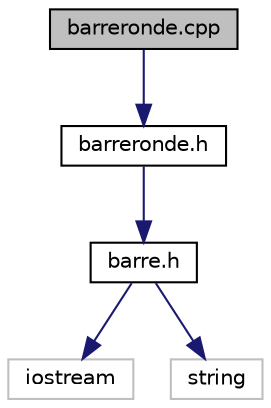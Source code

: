 digraph "barreronde.cpp"
{
  edge [fontname="Helvetica",fontsize="10",labelfontname="Helvetica",labelfontsize="10"];
  node [fontname="Helvetica",fontsize="10",shape=record];
  Node0 [label="barreronde.cpp",height=0.2,width=0.4,color="black", fillcolor="grey75", style="filled", fontcolor="black"];
  Node0 -> Node1 [color="midnightblue",fontsize="10",style="solid",fontname="Helvetica"];
  Node1 [label="barreronde.h",height=0.2,width=0.4,color="black", fillcolor="white", style="filled",URL="$barreronde_8h.html"];
  Node1 -> Node2 [color="midnightblue",fontsize="10",style="solid",fontname="Helvetica"];
  Node2 [label="barre.h",height=0.2,width=0.4,color="black", fillcolor="white", style="filled",URL="$barre_8h.html"];
  Node2 -> Node3 [color="midnightblue",fontsize="10",style="solid",fontname="Helvetica"];
  Node3 [label="iostream",height=0.2,width=0.4,color="grey75", fillcolor="white", style="filled"];
  Node2 -> Node4 [color="midnightblue",fontsize="10",style="solid",fontname="Helvetica"];
  Node4 [label="string",height=0.2,width=0.4,color="grey75", fillcolor="white", style="filled"];
}

